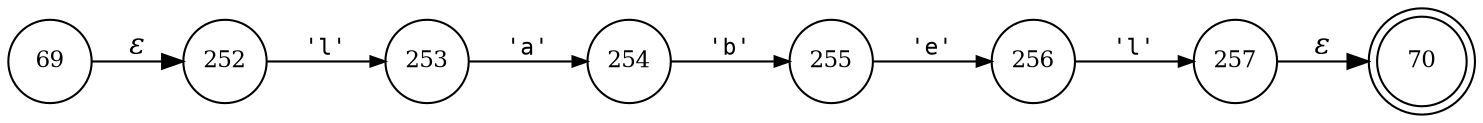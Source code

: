 digraph ATN {
rankdir=LR;
s70[fontsize=11, label="70", shape=doublecircle, fixedsize=true, width=.6];
s256[fontsize=11,label="256", shape=circle, fixedsize=true, width=.55, peripheries=1];
s257[fontsize=11,label="257", shape=circle, fixedsize=true, width=.55, peripheries=1];
s69[fontsize=11,label="69", shape=circle, fixedsize=true, width=.55, peripheries=1];
s252[fontsize=11,label="252", shape=circle, fixedsize=true, width=.55, peripheries=1];
s253[fontsize=11,label="253", shape=circle, fixedsize=true, width=.55, peripheries=1];
s254[fontsize=11,label="254", shape=circle, fixedsize=true, width=.55, peripheries=1];
s255[fontsize=11,label="255", shape=circle, fixedsize=true, width=.55, peripheries=1];
s69 -> s252 [fontname="Times-Italic", label="&epsilon;"];
s252 -> s253 [fontsize=11, fontname="Courier", arrowsize=.7, label = "'l'", arrowhead = normal];
s253 -> s254 [fontsize=11, fontname="Courier", arrowsize=.7, label = "'a'", arrowhead = normal];
s254 -> s255 [fontsize=11, fontname="Courier", arrowsize=.7, label = "'b'", arrowhead = normal];
s255 -> s256 [fontsize=11, fontname="Courier", arrowsize=.7, label = "'e'", arrowhead = normal];
s256 -> s257 [fontsize=11, fontname="Courier", arrowsize=.7, label = "'l'", arrowhead = normal];
s257 -> s70 [fontname="Times-Italic", label="&epsilon;"];
}